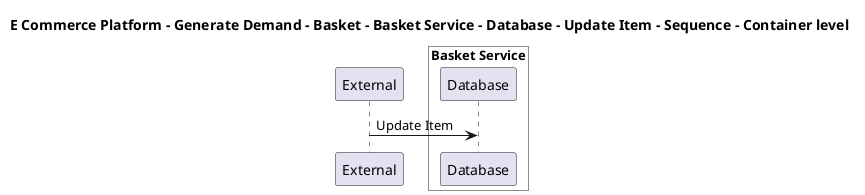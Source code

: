 @startuml

title E Commerce Platform - Generate Demand - Basket - Basket Service - Database - Update Item - Sequence - Container level

participant "External" as C4InterFlow.SoftwareSystems.ExternalSystem

box "Basket Service" #White
    participant "Database" as ECommercePlatform.GenerateDemand.Basket.SoftwareSystems.BasketService.Containers.Database
end box


C4InterFlow.SoftwareSystems.ExternalSystem -> ECommercePlatform.GenerateDemand.Basket.SoftwareSystems.BasketService.Containers.Database : Update Item


@enduml
